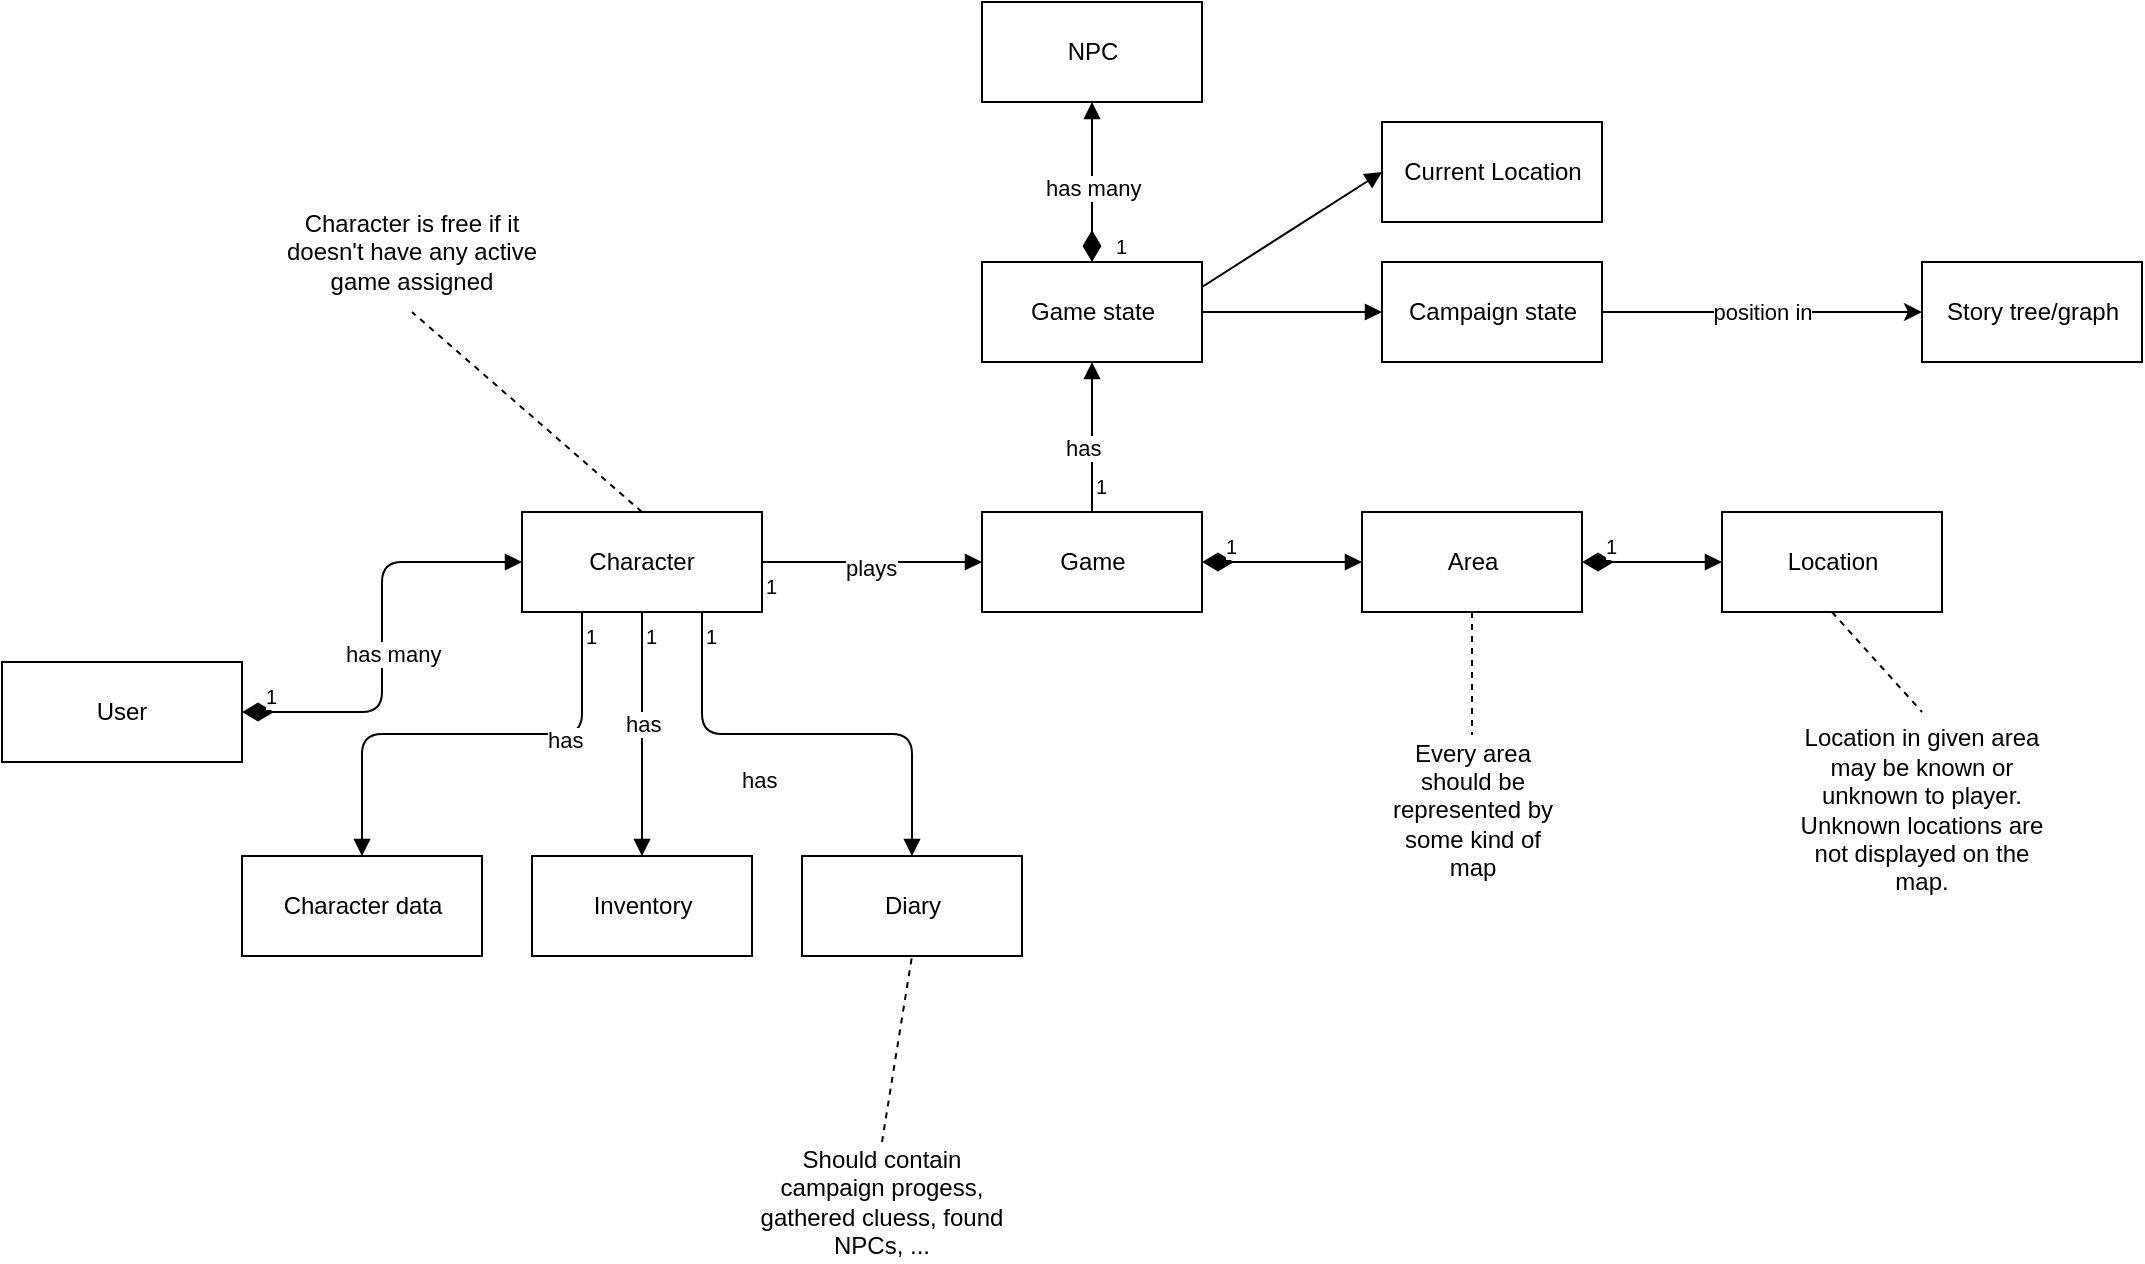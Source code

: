 <mxfile version="10.7.5" type="device"><diagram id="JtGpvVIlUTdZD-IYtq-H" name="Page-1"><mxGraphModel dx="1640" dy="973" grid="1" gridSize="10" guides="1" tooltips="1" connect="1" arrows="1" fold="1" page="1" pageScale="1" pageWidth="827" pageHeight="1169" math="0" shadow="0"><root><mxCell id="0"/><mxCell id="1" parent="0"/><mxCell id="fjbnKxZwDXBYboZTVaEW-1" value="User" style="rounded=0;whiteSpace=wrap;html=1;" parent="1" vertex="1"><mxGeometry x="170" y="340" width="120" height="50" as="geometry"/></mxCell><mxCell id="fjbnKxZwDXBYboZTVaEW-2" value="Character" style="rounded=0;whiteSpace=wrap;html=1;" parent="1" vertex="1"><mxGeometry x="430" y="265" width="120" height="50" as="geometry"/></mxCell><mxCell id="fjbnKxZwDXBYboZTVaEW-5" value="Character data" style="html=1;fillColor=#ffffff;" parent="1" vertex="1"><mxGeometry x="290" y="437" width="120" height="50" as="geometry"/></mxCell><mxCell id="fjbnKxZwDXBYboZTVaEW-6" value="has" style="endArrow=block;endFill=1;html=1;edgeStyle=orthogonalEdgeStyle;align=left;verticalAlign=top;exitX=0.25;exitY=1;exitDx=0;exitDy=0;entryX=0.5;entryY=0;entryDx=0;entryDy=0;" parent="1" source="fjbnKxZwDXBYboZTVaEW-2" target="fjbnKxZwDXBYboZTVaEW-5" edge="1"><mxGeometry x="-0.304" y="-10" relative="1" as="geometry"><mxPoint x="170" y="510" as="sourcePoint"/><mxPoint x="330" y="510" as="targetPoint"/><mxPoint as="offset"/></mxGeometry></mxCell><mxCell id="fjbnKxZwDXBYboZTVaEW-7" value="1" style="resizable=0;html=1;align=left;verticalAlign=bottom;labelBackgroundColor=#ffffff;fontSize=10;" parent="fjbnKxZwDXBYboZTVaEW-6" connectable="0" vertex="1"><mxGeometry x="-1" relative="1" as="geometry"><mxPoint y="20" as="offset"/></mxGeometry></mxCell><mxCell id="fjbnKxZwDXBYboZTVaEW-8" value="has many" style="endArrow=block;endFill=1;html=1;edgeStyle=orthogonalEdgeStyle;align=left;verticalAlign=top;startArrow=diamondThin;startFill=1;exitX=1;exitY=0.5;exitDx=0;exitDy=0;entryX=0;entryY=0.5;entryDx=0;entryDy=0;sourcePerimeterSpacing=0;startSize=13;" parent="1" source="fjbnKxZwDXBYboZTVaEW-1" target="fjbnKxZwDXBYboZTVaEW-2" edge="1"><mxGeometry x="0.048" y="20" relative="1" as="geometry"><mxPoint x="170" y="510" as="sourcePoint"/><mxPoint x="330" y="510" as="targetPoint"/><mxPoint as="offset"/></mxGeometry></mxCell><mxCell id="fjbnKxZwDXBYboZTVaEW-9" value="1" style="resizable=0;html=1;align=left;verticalAlign=bottom;labelBackgroundColor=#ffffff;fontSize=10;" parent="fjbnKxZwDXBYboZTVaEW-8" connectable="0" vertex="1"><mxGeometry x="-1" relative="1" as="geometry"><mxPoint x="10" as="offset"/></mxGeometry></mxCell><mxCell id="fjbnKxZwDXBYboZTVaEW-10" value="Game" style="html=1;fillColor=#ffffff;" parent="1" vertex="1"><mxGeometry x="660" y="265" width="110" height="50" as="geometry"/></mxCell><mxCell id="fjbnKxZwDXBYboZTVaEW-15" value="plays" style="endArrow=block;endFill=1;html=1;edgeStyle=orthogonalEdgeStyle;align=left;verticalAlign=top;exitX=1;exitY=0.5;exitDx=0;exitDy=0;entryX=0;entryY=0.5;entryDx=0;entryDy=0;" parent="1" source="fjbnKxZwDXBYboZTVaEW-2" target="fjbnKxZwDXBYboZTVaEW-10" edge="1"><mxGeometry x="-0.273" y="10" relative="1" as="geometry"><mxPoint x="500" y="325" as="sourcePoint"/><mxPoint x="500" y="445" as="targetPoint"/><mxPoint as="offset"/></mxGeometry></mxCell><mxCell id="fjbnKxZwDXBYboZTVaEW-16" value="1" style="resizable=0;html=1;align=left;verticalAlign=bottom;labelBackgroundColor=#ffffff;fontSize=10;" parent="fjbnKxZwDXBYboZTVaEW-15" connectable="0" vertex="1"><mxGeometry x="-1" relative="1" as="geometry"><mxPoint y="20" as="offset"/></mxGeometry></mxCell><mxCell id="fjbnKxZwDXBYboZTVaEW-17" value="Game state" style="html=1;fillColor=#ffffff;" parent="1" vertex="1"><mxGeometry x="660" y="140" width="110" height="50" as="geometry"/></mxCell><mxCell id="fjbnKxZwDXBYboZTVaEW-18" value="has" style="endArrow=block;endFill=1;html=1;edgeStyle=orthogonalEdgeStyle;align=left;verticalAlign=top;exitX=0.5;exitY=0;exitDx=0;exitDy=0;entryX=0.5;entryY=1;entryDx=0;entryDy=0;" parent="1" source="fjbnKxZwDXBYboZTVaEW-10" target="fjbnKxZwDXBYboZTVaEW-17" edge="1"><mxGeometry x="0.2" y="15" relative="1" as="geometry"><mxPoint x="560" y="300" as="sourcePoint"/><mxPoint x="670" y="300" as="targetPoint"/><mxPoint as="offset"/></mxGeometry></mxCell><mxCell id="fjbnKxZwDXBYboZTVaEW-19" value="1" style="resizable=0;html=1;align=left;verticalAlign=bottom;labelBackgroundColor=#ffffff;fontSize=10;" parent="fjbnKxZwDXBYboZTVaEW-18" connectable="0" vertex="1"><mxGeometry x="-1" relative="1" as="geometry"><mxPoint y="-5" as="offset"/></mxGeometry></mxCell><mxCell id="fjbnKxZwDXBYboZTVaEW-20" value="Current Location" style="html=1;fillColor=#ffffff;" parent="1" vertex="1"><mxGeometry x="860" y="70" width="110" height="50" as="geometry"/></mxCell><mxCell id="fjbnKxZwDXBYboZTVaEW-21" value="" style="endArrow=block;endFill=1;endSize=6;html=1;exitX=1;exitY=0.25;exitDx=0;exitDy=0;entryX=0;entryY=0.5;entryDx=0;entryDy=0;" parent="1" source="fjbnKxZwDXBYboZTVaEW-17" target="fjbnKxZwDXBYboZTVaEW-20" edge="1"><mxGeometry width="160" relative="1" as="geometry"><mxPoint x="170" y="510" as="sourcePoint"/><mxPoint x="330" y="510" as="targetPoint"/></mxGeometry></mxCell><mxCell id="fjbnKxZwDXBYboZTVaEW-22" value="NPC" style="html=1;fillColor=#ffffff;" parent="1" vertex="1"><mxGeometry x="660" y="10" width="110" height="50" as="geometry"/></mxCell><mxCell id="fjbnKxZwDXBYboZTVaEW-24" value="has many" style="endArrow=block;endFill=1;html=1;edgeStyle=orthogonalEdgeStyle;align=left;verticalAlign=top;startArrow=diamondThin;startFill=1;exitX=0.5;exitY=0;exitDx=0;exitDy=0;entryX=0.5;entryY=1;entryDx=0;entryDy=0;sourcePerimeterSpacing=0;startSize=13;" parent="1" source="fjbnKxZwDXBYboZTVaEW-17" target="fjbnKxZwDXBYboZTVaEW-22" edge="1"><mxGeometry x="0.25" y="25" relative="1" as="geometry"><mxPoint x="300" y="375" as="sourcePoint"/><mxPoint x="440" y="300" as="targetPoint"/><mxPoint as="offset"/></mxGeometry></mxCell><mxCell id="fjbnKxZwDXBYboZTVaEW-25" value="1" style="resizable=0;html=1;align=left;verticalAlign=bottom;labelBackgroundColor=#ffffff;fontSize=10;" parent="fjbnKxZwDXBYboZTVaEW-24" connectable="0" vertex="1"><mxGeometry x="-1" relative="1" as="geometry"><mxPoint x="10" as="offset"/></mxGeometry></mxCell><mxCell id="7TAZ-tlHw0Zq47_vkBgi-5" value="position in" style="edgeStyle=orthogonalEdgeStyle;rounded=0;orthogonalLoop=1;jettySize=auto;html=1;entryX=0;entryY=0.5;entryDx=0;entryDy=0;" edge="1" parent="1" source="fjbnKxZwDXBYboZTVaEW-26" target="7TAZ-tlHw0Zq47_vkBgi-4"><mxGeometry relative="1" as="geometry"/></mxCell><mxCell id="fjbnKxZwDXBYboZTVaEW-26" value="Campaign state" style="html=1;fillColor=#ffffff;" parent="1" vertex="1"><mxGeometry x="860" y="140" width="110" height="50" as="geometry"/></mxCell><mxCell id="fjbnKxZwDXBYboZTVaEW-27" value="" style="endArrow=block;endFill=1;endSize=6;html=1;exitX=1;exitY=0.5;exitDx=0;exitDy=0;entryX=0;entryY=0.5;entryDx=0;entryDy=0;" parent="1" source="fjbnKxZwDXBYboZTVaEW-17" target="fjbnKxZwDXBYboZTVaEW-26" edge="1"><mxGeometry width="160" relative="1" as="geometry"><mxPoint x="780" y="163" as="sourcePoint"/><mxPoint x="870" y="105" as="targetPoint"/></mxGeometry></mxCell><mxCell id="7TAZ-tlHw0Zq47_vkBgi-1" value="Character is free if it doesn't have any active game assigned" style="text;html=1;strokeColor=none;fillColor=none;align=center;verticalAlign=middle;whiteSpace=wrap;rounded=0;" vertex="1" parent="1"><mxGeometry x="310" y="105" width="130" height="60" as="geometry"/></mxCell><mxCell id="7TAZ-tlHw0Zq47_vkBgi-2" value="" style="endArrow=none;dashed=1;html=1;entryX=0.5;entryY=1;entryDx=0;entryDy=0;exitX=0.5;exitY=0;exitDx=0;exitDy=0;" edge="1" parent="1" source="fjbnKxZwDXBYboZTVaEW-2" target="7TAZ-tlHw0Zq47_vkBgi-1"><mxGeometry width="50" height="50" relative="1" as="geometry"><mxPoint x="170" y="560" as="sourcePoint"/><mxPoint x="220" y="510" as="targetPoint"/></mxGeometry></mxCell><mxCell id="7TAZ-tlHw0Zq47_vkBgi-4" value="Story tree/graph" style="html=1;fillColor=#ffffff;" vertex="1" parent="1"><mxGeometry x="1130" y="140" width="110" height="50" as="geometry"/></mxCell><mxCell id="7TAZ-tlHw0Zq47_vkBgi-8" value="Inventory" style="html=1;fillColor=#ffffff;" vertex="1" parent="1"><mxGeometry x="435" y="437" width="110" height="50" as="geometry"/></mxCell><mxCell id="7TAZ-tlHw0Zq47_vkBgi-9" value="Diary" style="html=1;fillColor=#ffffff;" vertex="1" parent="1"><mxGeometry x="570" y="437" width="110" height="50" as="geometry"/></mxCell><mxCell id="7TAZ-tlHw0Zq47_vkBgi-11" value="has" style="endArrow=block;endFill=1;html=1;edgeStyle=orthogonalEdgeStyle;align=left;verticalAlign=top;exitX=0.5;exitY=1;exitDx=0;exitDy=0;entryX=0.5;entryY=0;entryDx=0;entryDy=0;" edge="1" parent="1" source="fjbnKxZwDXBYboZTVaEW-2" target="7TAZ-tlHw0Zq47_vkBgi-8"><mxGeometry x="-0.304" y="-10" relative="1" as="geometry"><mxPoint x="470" y="325.235" as="sourcePoint"/><mxPoint x="410" y="447.588" as="targetPoint"/><mxPoint as="offset"/></mxGeometry></mxCell><mxCell id="7TAZ-tlHw0Zq47_vkBgi-12" value="1" style="resizable=0;html=1;align=left;verticalAlign=bottom;labelBackgroundColor=#ffffff;fontSize=10;" connectable="0" vertex="1" parent="7TAZ-tlHw0Zq47_vkBgi-11"><mxGeometry x="-1" relative="1" as="geometry"><mxPoint y="20" as="offset"/></mxGeometry></mxCell><mxCell id="7TAZ-tlHw0Zq47_vkBgi-13" value="has" style="endArrow=block;endFill=1;html=1;edgeStyle=orthogonalEdgeStyle;align=left;verticalAlign=top;exitX=0.75;exitY=1;exitDx=0;exitDy=0;entryX=0.5;entryY=0;entryDx=0;entryDy=0;" edge="1" parent="1" source="fjbnKxZwDXBYboZTVaEW-2" target="7TAZ-tlHw0Zq47_vkBgi-9"><mxGeometry x="-0.304" y="-10" relative="1" as="geometry"><mxPoint x="480" y="335.235" as="sourcePoint"/><mxPoint x="420" y="457.588" as="targetPoint"/><mxPoint as="offset"/></mxGeometry></mxCell><mxCell id="7TAZ-tlHw0Zq47_vkBgi-14" value="1" style="resizable=0;html=1;align=left;verticalAlign=bottom;labelBackgroundColor=#ffffff;fontSize=10;" connectable="0" vertex="1" parent="7TAZ-tlHw0Zq47_vkBgi-13"><mxGeometry x="-1" relative="1" as="geometry"><mxPoint y="20" as="offset"/></mxGeometry></mxCell><mxCell id="7TAZ-tlHw0Zq47_vkBgi-15" value="Should contain campaign progess, gathered cluess, found NPCs, ..." style="text;html=1;strokeColor=none;fillColor=none;align=center;verticalAlign=middle;whiteSpace=wrap;rounded=0;" vertex="1" parent="1"><mxGeometry x="545" y="580" width="130" height="60" as="geometry"/></mxCell><mxCell id="7TAZ-tlHw0Zq47_vkBgi-16" value="" style="endArrow=none;dashed=1;html=1;entryX=0.5;entryY=1;entryDx=0;entryDy=0;exitX=0.5;exitY=0;exitDx=0;exitDy=0;" edge="1" parent="1" source="7TAZ-tlHw0Zq47_vkBgi-15" target="7TAZ-tlHw0Zq47_vkBgi-9"><mxGeometry width="50" height="50" relative="1" as="geometry"><mxPoint x="170" y="710" as="sourcePoint"/><mxPoint x="220" y="660" as="targetPoint"/></mxGeometry></mxCell><mxCell id="7TAZ-tlHw0Zq47_vkBgi-19" value="Area" style="html=1;fillColor=#ffffff;" vertex="1" parent="1"><mxGeometry x="850" y="265" width="110" height="50" as="geometry"/></mxCell><mxCell id="7TAZ-tlHw0Zq47_vkBgi-20" value="" style="endArrow=block;endFill=1;html=1;edgeStyle=orthogonalEdgeStyle;align=left;verticalAlign=top;startArrow=diamondThin;startFill=1;exitX=1;exitY=0.5;exitDx=0;exitDy=0;entryX=0;entryY=0.5;entryDx=0;entryDy=0;sourcePerimeterSpacing=0;startSize=13;" edge="1" parent="1" source="fjbnKxZwDXBYboZTVaEW-10" target="7TAZ-tlHw0Zq47_vkBgi-19"><mxGeometry x="-0.566" y="31" relative="1" as="geometry"><mxPoint x="300.588" y="374.647" as="sourcePoint"/><mxPoint x="440.588" y="300.529" as="targetPoint"/><mxPoint x="1" as="offset"/></mxGeometry></mxCell><mxCell id="7TAZ-tlHw0Zq47_vkBgi-21" value="1" style="resizable=0;html=1;align=left;verticalAlign=bottom;labelBackgroundColor=#ffffff;fontSize=10;" connectable="0" vertex="1" parent="7TAZ-tlHw0Zq47_vkBgi-20"><mxGeometry x="-1" relative="1" as="geometry"><mxPoint x="10" as="offset"/></mxGeometry></mxCell><mxCell id="7TAZ-tlHw0Zq47_vkBgi-23" value="Location" style="html=1;fillColor=#ffffff;" vertex="1" parent="1"><mxGeometry x="1030" y="265" width="110" height="50" as="geometry"/></mxCell><mxCell id="7TAZ-tlHw0Zq47_vkBgi-26" value="" style="endArrow=block;endFill=1;html=1;edgeStyle=orthogonalEdgeStyle;align=left;verticalAlign=top;startArrow=diamondThin;startFill=1;entryX=0;entryY=0.5;entryDx=0;entryDy=0;sourcePerimeterSpacing=0;startSize=13;exitX=1;exitY=0.5;exitDx=0;exitDy=0;" edge="1" parent="1" source="7TAZ-tlHw0Zq47_vkBgi-19" target="7TAZ-tlHw0Zq47_vkBgi-23"><mxGeometry x="-0.566" y="31" relative="1" as="geometry"><mxPoint x="970" y="291" as="sourcePoint"/><mxPoint x="870" y="300.529" as="targetPoint"/><mxPoint x="1" as="offset"/></mxGeometry></mxCell><mxCell id="7TAZ-tlHw0Zq47_vkBgi-27" value="1" style="resizable=0;html=1;align=left;verticalAlign=bottom;labelBackgroundColor=#ffffff;fontSize=10;" connectable="0" vertex="1" parent="7TAZ-tlHw0Zq47_vkBgi-26"><mxGeometry x="-1" relative="1" as="geometry"><mxPoint x="10" as="offset"/></mxGeometry></mxCell><mxCell id="7TAZ-tlHw0Zq47_vkBgi-30" value="Location in given area may be known or unknown to player. Unknown locations are not displayed on the map." style="text;html=1;strokeColor=none;fillColor=none;align=center;verticalAlign=middle;whiteSpace=wrap;rounded=0;" vertex="1" parent="1"><mxGeometry x="1065" y="365" width="130" height="98" as="geometry"/></mxCell><mxCell id="7TAZ-tlHw0Zq47_vkBgi-31" value="" style="endArrow=none;dashed=1;html=1;entryX=0.5;entryY=0;entryDx=0;entryDy=0;exitX=0.5;exitY=1;exitDx=0;exitDy=0;" edge="1" parent="1" source="7TAZ-tlHw0Zq47_vkBgi-23" target="7TAZ-tlHw0Zq47_vkBgi-30"><mxGeometry width="50" height="50" relative="1" as="geometry"><mxPoint x="170" y="710" as="sourcePoint"/><mxPoint x="220" y="660" as="targetPoint"/></mxGeometry></mxCell><mxCell id="7TAZ-tlHw0Zq47_vkBgi-32" value="Every area should be represented by some kind of map" style="text;html=1;strokeColor=none;fillColor=none;align=center;verticalAlign=middle;whiteSpace=wrap;rounded=0;" vertex="1" parent="1"><mxGeometry x="862.5" y="376.5" width="85" height="75" as="geometry"/></mxCell><mxCell id="7TAZ-tlHw0Zq47_vkBgi-33" value="" style="endArrow=none;dashed=1;html=1;entryX=0.5;entryY=0;entryDx=0;entryDy=0;exitX=0.5;exitY=1;exitDx=0;exitDy=0;" edge="1" parent="1" source="7TAZ-tlHw0Zq47_vkBgi-19" target="7TAZ-tlHw0Zq47_vkBgi-32"><mxGeometry width="50" height="50" relative="1" as="geometry"><mxPoint x="170" y="710" as="sourcePoint"/><mxPoint x="220" y="660" as="targetPoint"/></mxGeometry></mxCell></root></mxGraphModel></diagram></mxfile>